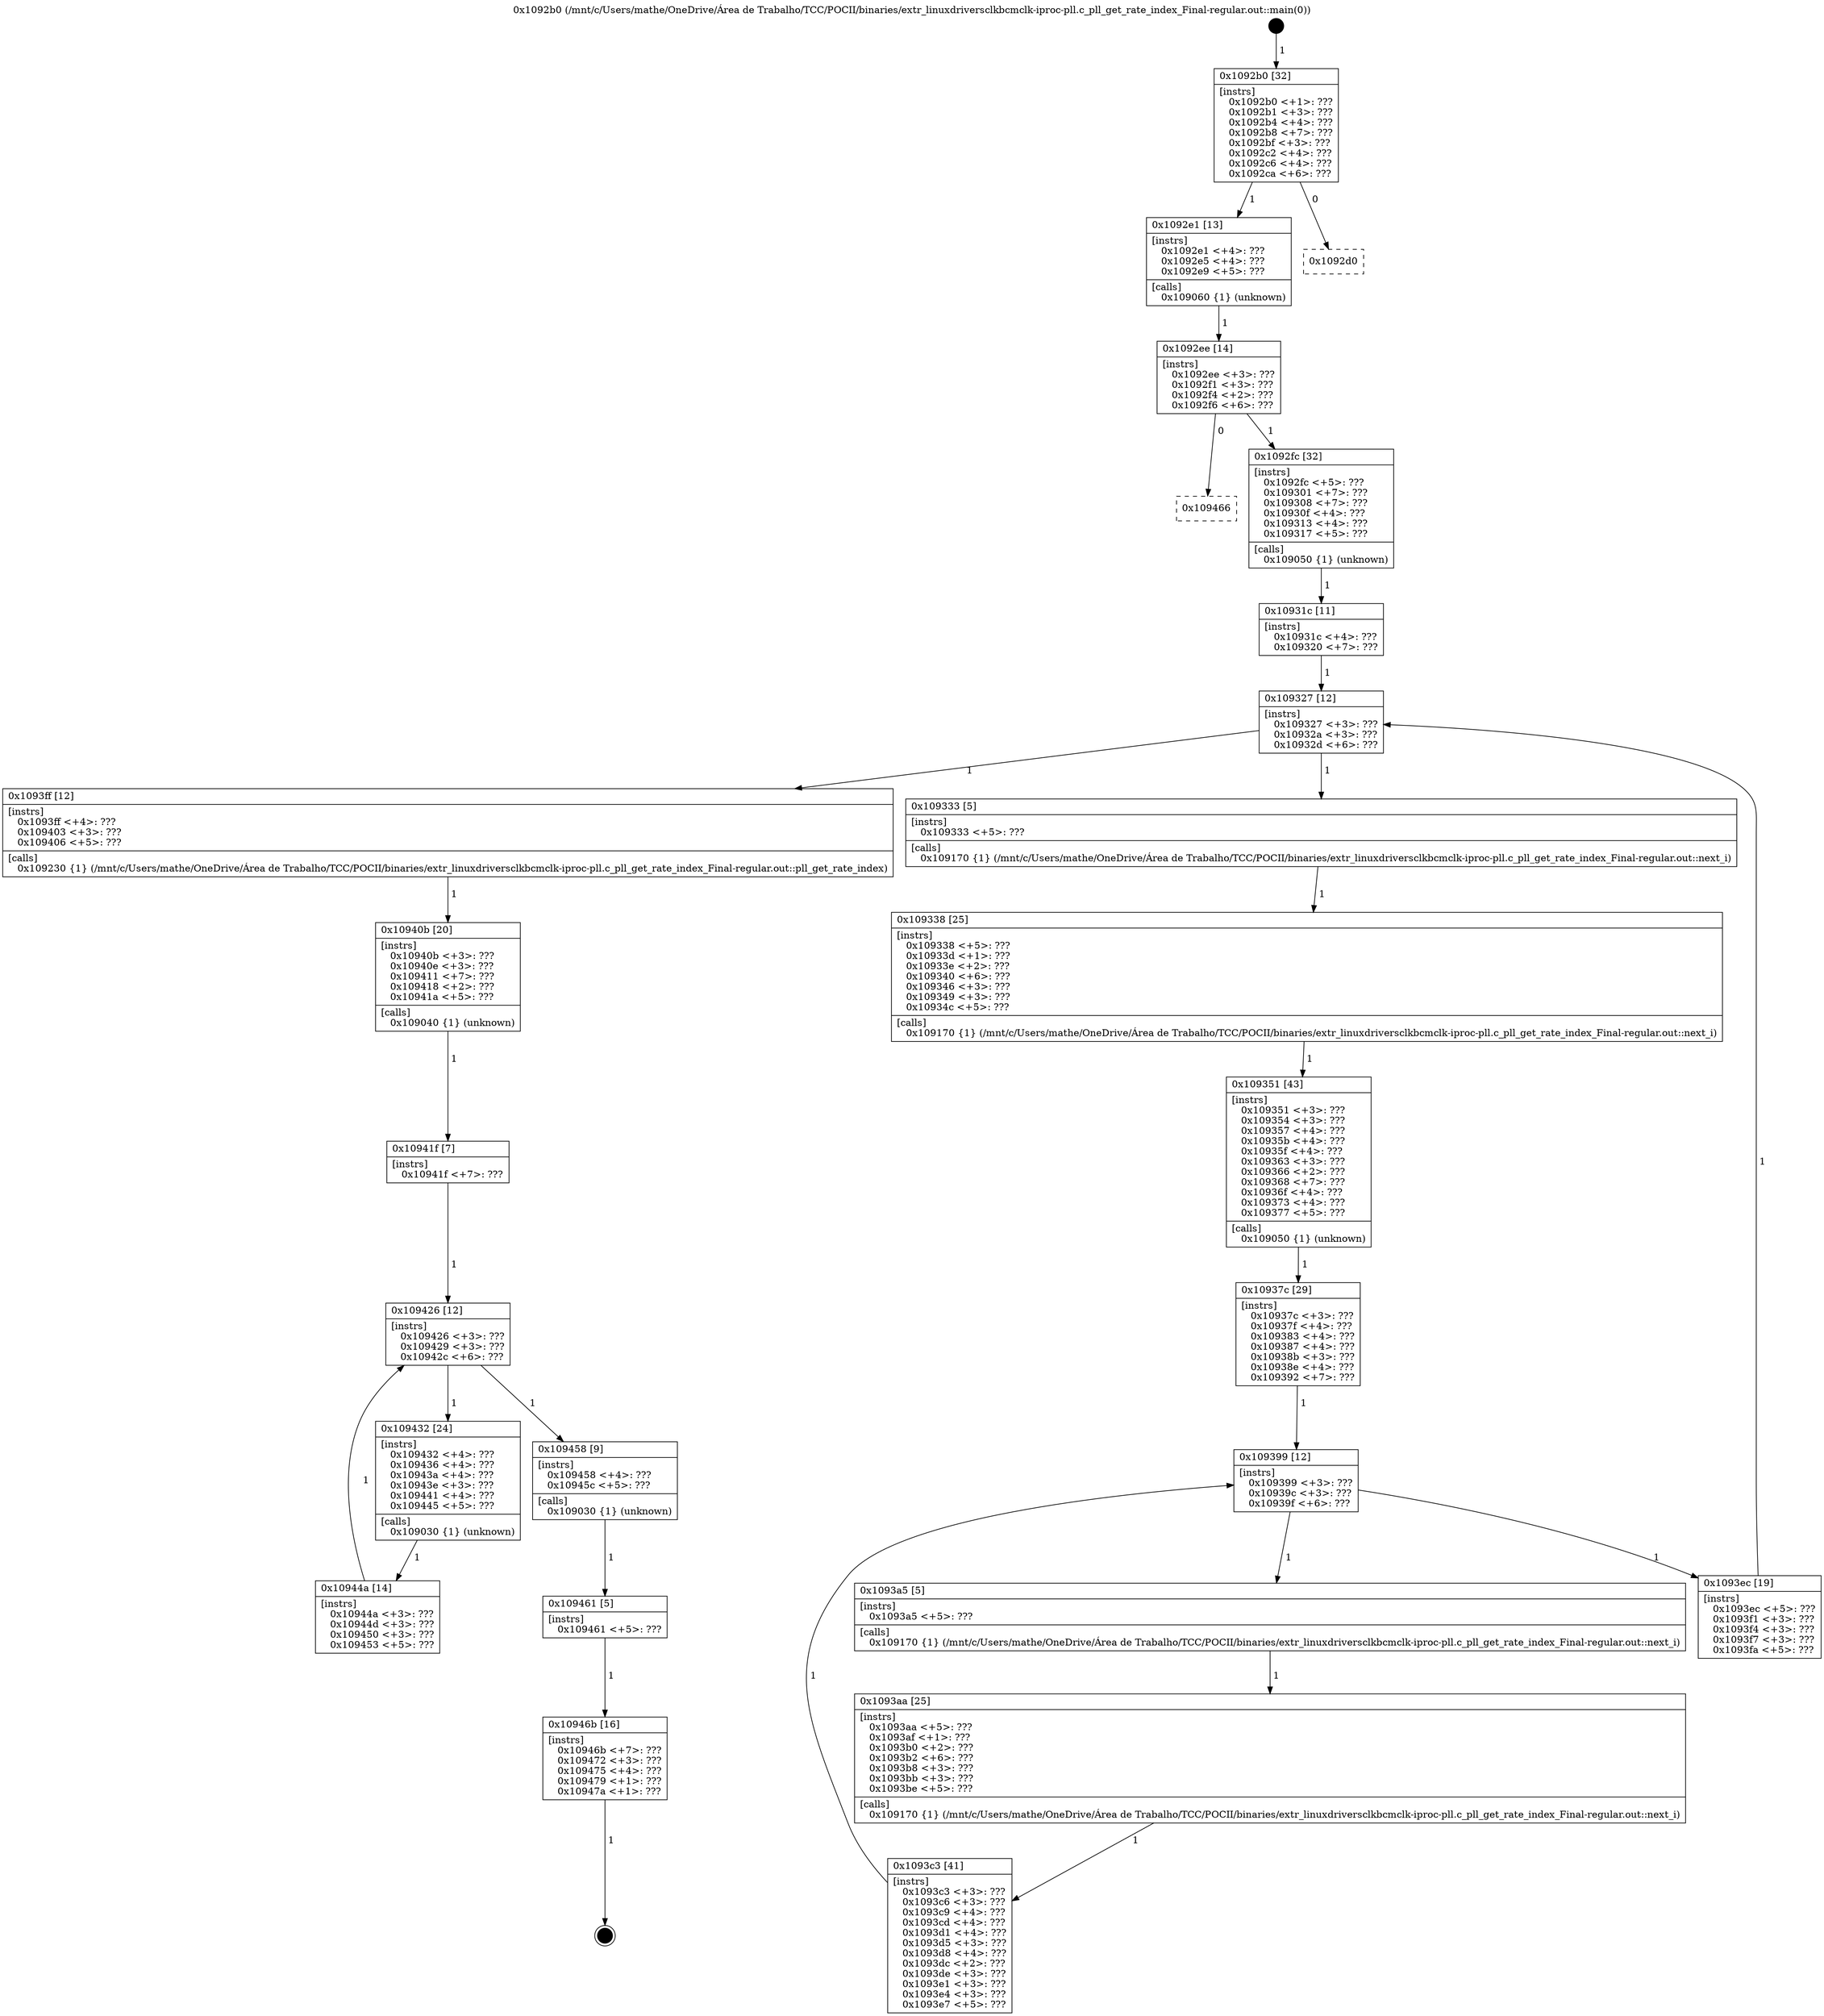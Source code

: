 digraph "0x1092b0" {
  label = "0x1092b0 (/mnt/c/Users/mathe/OneDrive/Área de Trabalho/TCC/POCII/binaries/extr_linuxdriversclkbcmclk-iproc-pll.c_pll_get_rate_index_Final-regular.out::main(0))"
  labelloc = "t"
  node[shape=record]

  Entry [label="",width=0.3,height=0.3,shape=circle,fillcolor=black,style=filled]
  "0x1092b0" [label="{
     0x1092b0 [32]\l
     | [instrs]\l
     &nbsp;&nbsp;0x1092b0 \<+1\>: ???\l
     &nbsp;&nbsp;0x1092b1 \<+3\>: ???\l
     &nbsp;&nbsp;0x1092b4 \<+4\>: ???\l
     &nbsp;&nbsp;0x1092b8 \<+7\>: ???\l
     &nbsp;&nbsp;0x1092bf \<+3\>: ???\l
     &nbsp;&nbsp;0x1092c2 \<+4\>: ???\l
     &nbsp;&nbsp;0x1092c6 \<+4\>: ???\l
     &nbsp;&nbsp;0x1092ca \<+6\>: ???\l
  }"]
  "0x1092e1" [label="{
     0x1092e1 [13]\l
     | [instrs]\l
     &nbsp;&nbsp;0x1092e1 \<+4\>: ???\l
     &nbsp;&nbsp;0x1092e5 \<+4\>: ???\l
     &nbsp;&nbsp;0x1092e9 \<+5\>: ???\l
     | [calls]\l
     &nbsp;&nbsp;0x109060 \{1\} (unknown)\l
  }"]
  "0x1092d0" [label="{
     0x1092d0\l
  }", style=dashed]
  "0x1092ee" [label="{
     0x1092ee [14]\l
     | [instrs]\l
     &nbsp;&nbsp;0x1092ee \<+3\>: ???\l
     &nbsp;&nbsp;0x1092f1 \<+3\>: ???\l
     &nbsp;&nbsp;0x1092f4 \<+2\>: ???\l
     &nbsp;&nbsp;0x1092f6 \<+6\>: ???\l
  }"]
  "0x109466" [label="{
     0x109466\l
  }", style=dashed]
  "0x1092fc" [label="{
     0x1092fc [32]\l
     | [instrs]\l
     &nbsp;&nbsp;0x1092fc \<+5\>: ???\l
     &nbsp;&nbsp;0x109301 \<+7\>: ???\l
     &nbsp;&nbsp;0x109308 \<+7\>: ???\l
     &nbsp;&nbsp;0x10930f \<+4\>: ???\l
     &nbsp;&nbsp;0x109313 \<+4\>: ???\l
     &nbsp;&nbsp;0x109317 \<+5\>: ???\l
     | [calls]\l
     &nbsp;&nbsp;0x109050 \{1\} (unknown)\l
  }"]
  Exit [label="",width=0.3,height=0.3,shape=circle,fillcolor=black,style=filled,peripheries=2]
  "0x109327" [label="{
     0x109327 [12]\l
     | [instrs]\l
     &nbsp;&nbsp;0x109327 \<+3\>: ???\l
     &nbsp;&nbsp;0x10932a \<+3\>: ???\l
     &nbsp;&nbsp;0x10932d \<+6\>: ???\l
  }"]
  "0x1093ff" [label="{
     0x1093ff [12]\l
     | [instrs]\l
     &nbsp;&nbsp;0x1093ff \<+4\>: ???\l
     &nbsp;&nbsp;0x109403 \<+3\>: ???\l
     &nbsp;&nbsp;0x109406 \<+5\>: ???\l
     | [calls]\l
     &nbsp;&nbsp;0x109230 \{1\} (/mnt/c/Users/mathe/OneDrive/Área de Trabalho/TCC/POCII/binaries/extr_linuxdriversclkbcmclk-iproc-pll.c_pll_get_rate_index_Final-regular.out::pll_get_rate_index)\l
  }"]
  "0x109333" [label="{
     0x109333 [5]\l
     | [instrs]\l
     &nbsp;&nbsp;0x109333 \<+5\>: ???\l
     | [calls]\l
     &nbsp;&nbsp;0x109170 \{1\} (/mnt/c/Users/mathe/OneDrive/Área de Trabalho/TCC/POCII/binaries/extr_linuxdriversclkbcmclk-iproc-pll.c_pll_get_rate_index_Final-regular.out::next_i)\l
  }"]
  "0x109338" [label="{
     0x109338 [25]\l
     | [instrs]\l
     &nbsp;&nbsp;0x109338 \<+5\>: ???\l
     &nbsp;&nbsp;0x10933d \<+1\>: ???\l
     &nbsp;&nbsp;0x10933e \<+2\>: ???\l
     &nbsp;&nbsp;0x109340 \<+6\>: ???\l
     &nbsp;&nbsp;0x109346 \<+3\>: ???\l
     &nbsp;&nbsp;0x109349 \<+3\>: ???\l
     &nbsp;&nbsp;0x10934c \<+5\>: ???\l
     | [calls]\l
     &nbsp;&nbsp;0x109170 \{1\} (/mnt/c/Users/mathe/OneDrive/Área de Trabalho/TCC/POCII/binaries/extr_linuxdriversclkbcmclk-iproc-pll.c_pll_get_rate_index_Final-regular.out::next_i)\l
  }"]
  "0x109351" [label="{
     0x109351 [43]\l
     | [instrs]\l
     &nbsp;&nbsp;0x109351 \<+3\>: ???\l
     &nbsp;&nbsp;0x109354 \<+3\>: ???\l
     &nbsp;&nbsp;0x109357 \<+4\>: ???\l
     &nbsp;&nbsp;0x10935b \<+4\>: ???\l
     &nbsp;&nbsp;0x10935f \<+4\>: ???\l
     &nbsp;&nbsp;0x109363 \<+3\>: ???\l
     &nbsp;&nbsp;0x109366 \<+2\>: ???\l
     &nbsp;&nbsp;0x109368 \<+7\>: ???\l
     &nbsp;&nbsp;0x10936f \<+4\>: ???\l
     &nbsp;&nbsp;0x109373 \<+4\>: ???\l
     &nbsp;&nbsp;0x109377 \<+5\>: ???\l
     | [calls]\l
     &nbsp;&nbsp;0x109050 \{1\} (unknown)\l
  }"]
  "0x109399" [label="{
     0x109399 [12]\l
     | [instrs]\l
     &nbsp;&nbsp;0x109399 \<+3\>: ???\l
     &nbsp;&nbsp;0x10939c \<+3\>: ???\l
     &nbsp;&nbsp;0x10939f \<+6\>: ???\l
  }"]
  "0x1093ec" [label="{
     0x1093ec [19]\l
     | [instrs]\l
     &nbsp;&nbsp;0x1093ec \<+5\>: ???\l
     &nbsp;&nbsp;0x1093f1 \<+3\>: ???\l
     &nbsp;&nbsp;0x1093f4 \<+3\>: ???\l
     &nbsp;&nbsp;0x1093f7 \<+3\>: ???\l
     &nbsp;&nbsp;0x1093fa \<+5\>: ???\l
  }"]
  "0x1093a5" [label="{
     0x1093a5 [5]\l
     | [instrs]\l
     &nbsp;&nbsp;0x1093a5 \<+5\>: ???\l
     | [calls]\l
     &nbsp;&nbsp;0x109170 \{1\} (/mnt/c/Users/mathe/OneDrive/Área de Trabalho/TCC/POCII/binaries/extr_linuxdriversclkbcmclk-iproc-pll.c_pll_get_rate_index_Final-regular.out::next_i)\l
  }"]
  "0x1093aa" [label="{
     0x1093aa [25]\l
     | [instrs]\l
     &nbsp;&nbsp;0x1093aa \<+5\>: ???\l
     &nbsp;&nbsp;0x1093af \<+1\>: ???\l
     &nbsp;&nbsp;0x1093b0 \<+2\>: ???\l
     &nbsp;&nbsp;0x1093b2 \<+6\>: ???\l
     &nbsp;&nbsp;0x1093b8 \<+3\>: ???\l
     &nbsp;&nbsp;0x1093bb \<+3\>: ???\l
     &nbsp;&nbsp;0x1093be \<+5\>: ???\l
     | [calls]\l
     &nbsp;&nbsp;0x109170 \{1\} (/mnt/c/Users/mathe/OneDrive/Área de Trabalho/TCC/POCII/binaries/extr_linuxdriversclkbcmclk-iproc-pll.c_pll_get_rate_index_Final-regular.out::next_i)\l
  }"]
  "0x1093c3" [label="{
     0x1093c3 [41]\l
     | [instrs]\l
     &nbsp;&nbsp;0x1093c3 \<+3\>: ???\l
     &nbsp;&nbsp;0x1093c6 \<+3\>: ???\l
     &nbsp;&nbsp;0x1093c9 \<+4\>: ???\l
     &nbsp;&nbsp;0x1093cd \<+4\>: ???\l
     &nbsp;&nbsp;0x1093d1 \<+4\>: ???\l
     &nbsp;&nbsp;0x1093d5 \<+3\>: ???\l
     &nbsp;&nbsp;0x1093d8 \<+4\>: ???\l
     &nbsp;&nbsp;0x1093dc \<+2\>: ???\l
     &nbsp;&nbsp;0x1093de \<+3\>: ???\l
     &nbsp;&nbsp;0x1093e1 \<+3\>: ???\l
     &nbsp;&nbsp;0x1093e4 \<+3\>: ???\l
     &nbsp;&nbsp;0x1093e7 \<+5\>: ???\l
  }"]
  "0x10937c" [label="{
     0x10937c [29]\l
     | [instrs]\l
     &nbsp;&nbsp;0x10937c \<+3\>: ???\l
     &nbsp;&nbsp;0x10937f \<+4\>: ???\l
     &nbsp;&nbsp;0x109383 \<+4\>: ???\l
     &nbsp;&nbsp;0x109387 \<+4\>: ???\l
     &nbsp;&nbsp;0x10938b \<+3\>: ???\l
     &nbsp;&nbsp;0x10938e \<+4\>: ???\l
     &nbsp;&nbsp;0x109392 \<+7\>: ???\l
  }"]
  "0x10946b" [label="{
     0x10946b [16]\l
     | [instrs]\l
     &nbsp;&nbsp;0x10946b \<+7\>: ???\l
     &nbsp;&nbsp;0x109472 \<+3\>: ???\l
     &nbsp;&nbsp;0x109475 \<+4\>: ???\l
     &nbsp;&nbsp;0x109479 \<+1\>: ???\l
     &nbsp;&nbsp;0x10947a \<+1\>: ???\l
  }"]
  "0x10931c" [label="{
     0x10931c [11]\l
     | [instrs]\l
     &nbsp;&nbsp;0x10931c \<+4\>: ???\l
     &nbsp;&nbsp;0x109320 \<+7\>: ???\l
  }"]
  "0x10940b" [label="{
     0x10940b [20]\l
     | [instrs]\l
     &nbsp;&nbsp;0x10940b \<+3\>: ???\l
     &nbsp;&nbsp;0x10940e \<+3\>: ???\l
     &nbsp;&nbsp;0x109411 \<+7\>: ???\l
     &nbsp;&nbsp;0x109418 \<+2\>: ???\l
     &nbsp;&nbsp;0x10941a \<+5\>: ???\l
     | [calls]\l
     &nbsp;&nbsp;0x109040 \{1\} (unknown)\l
  }"]
  "0x109426" [label="{
     0x109426 [12]\l
     | [instrs]\l
     &nbsp;&nbsp;0x109426 \<+3\>: ???\l
     &nbsp;&nbsp;0x109429 \<+3\>: ???\l
     &nbsp;&nbsp;0x10942c \<+6\>: ???\l
  }"]
  "0x109458" [label="{
     0x109458 [9]\l
     | [instrs]\l
     &nbsp;&nbsp;0x109458 \<+4\>: ???\l
     &nbsp;&nbsp;0x10945c \<+5\>: ???\l
     | [calls]\l
     &nbsp;&nbsp;0x109030 \{1\} (unknown)\l
  }"]
  "0x109432" [label="{
     0x109432 [24]\l
     | [instrs]\l
     &nbsp;&nbsp;0x109432 \<+4\>: ???\l
     &nbsp;&nbsp;0x109436 \<+4\>: ???\l
     &nbsp;&nbsp;0x10943a \<+4\>: ???\l
     &nbsp;&nbsp;0x10943e \<+3\>: ???\l
     &nbsp;&nbsp;0x109441 \<+4\>: ???\l
     &nbsp;&nbsp;0x109445 \<+5\>: ???\l
     | [calls]\l
     &nbsp;&nbsp;0x109030 \{1\} (unknown)\l
  }"]
  "0x10944a" [label="{
     0x10944a [14]\l
     | [instrs]\l
     &nbsp;&nbsp;0x10944a \<+3\>: ???\l
     &nbsp;&nbsp;0x10944d \<+3\>: ???\l
     &nbsp;&nbsp;0x109450 \<+3\>: ???\l
     &nbsp;&nbsp;0x109453 \<+5\>: ???\l
  }"]
  "0x10941f" [label="{
     0x10941f [7]\l
     | [instrs]\l
     &nbsp;&nbsp;0x10941f \<+7\>: ???\l
  }"]
  "0x109461" [label="{
     0x109461 [5]\l
     | [instrs]\l
     &nbsp;&nbsp;0x109461 \<+5\>: ???\l
  }"]
  Entry -> "0x1092b0" [label=" 1"]
  "0x1092b0" -> "0x1092e1" [label=" 1"]
  "0x1092b0" -> "0x1092d0" [label=" 0"]
  "0x1092e1" -> "0x1092ee" [label=" 1"]
  "0x1092ee" -> "0x109466" [label=" 0"]
  "0x1092ee" -> "0x1092fc" [label=" 1"]
  "0x10946b" -> Exit [label=" 1"]
  "0x1092fc" -> "0x10931c" [label=" 1"]
  "0x109327" -> "0x1093ff" [label=" 1"]
  "0x109327" -> "0x109333" [label=" 1"]
  "0x109333" -> "0x109338" [label=" 1"]
  "0x109338" -> "0x109351" [label=" 1"]
  "0x109351" -> "0x10937c" [label=" 1"]
  "0x109399" -> "0x1093ec" [label=" 1"]
  "0x109399" -> "0x1093a5" [label=" 1"]
  "0x1093a5" -> "0x1093aa" [label=" 1"]
  "0x1093aa" -> "0x1093c3" [label=" 1"]
  "0x10937c" -> "0x109399" [label=" 1"]
  "0x1093c3" -> "0x109399" [label=" 1"]
  "0x109461" -> "0x10946b" [label=" 1"]
  "0x10931c" -> "0x109327" [label=" 1"]
  "0x1093ec" -> "0x109327" [label=" 1"]
  "0x1093ff" -> "0x10940b" [label=" 1"]
  "0x10940b" -> "0x10941f" [label=" 1"]
  "0x109426" -> "0x109458" [label=" 1"]
  "0x109426" -> "0x109432" [label=" 1"]
  "0x109432" -> "0x10944a" [label=" 1"]
  "0x10941f" -> "0x109426" [label=" 1"]
  "0x10944a" -> "0x109426" [label=" 1"]
  "0x109458" -> "0x109461" [label=" 1"]
}
